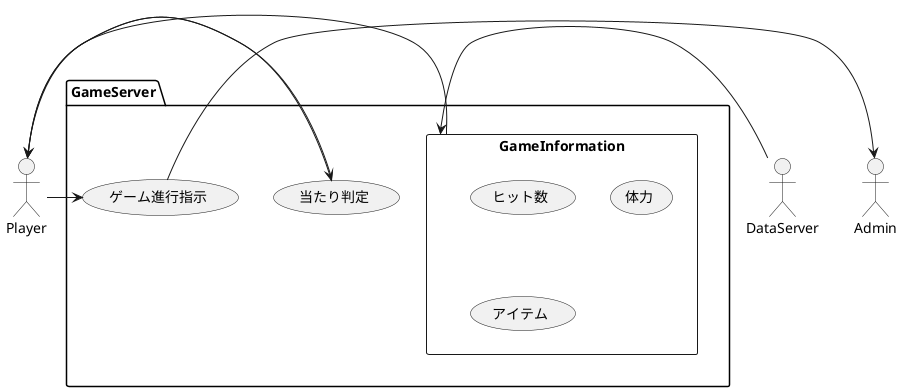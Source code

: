'作成者 5345kk'
@startuml
  actor DataServer
  actor Player
  actor Admin
  package GameServer{
    rectangle GameInformation as info{
      usecase ヒット数
      usecase 体力
      usecase アイテム
    }

      usecase 当たり判定
      usecase ゲーム進行指示





  }

'link'
Player<-info

Player->当たり判定

DataServer->info

Admin<-ゲーム進行指示
ゲーム進行指示<-Player



当たり判定->Player

@enduml
